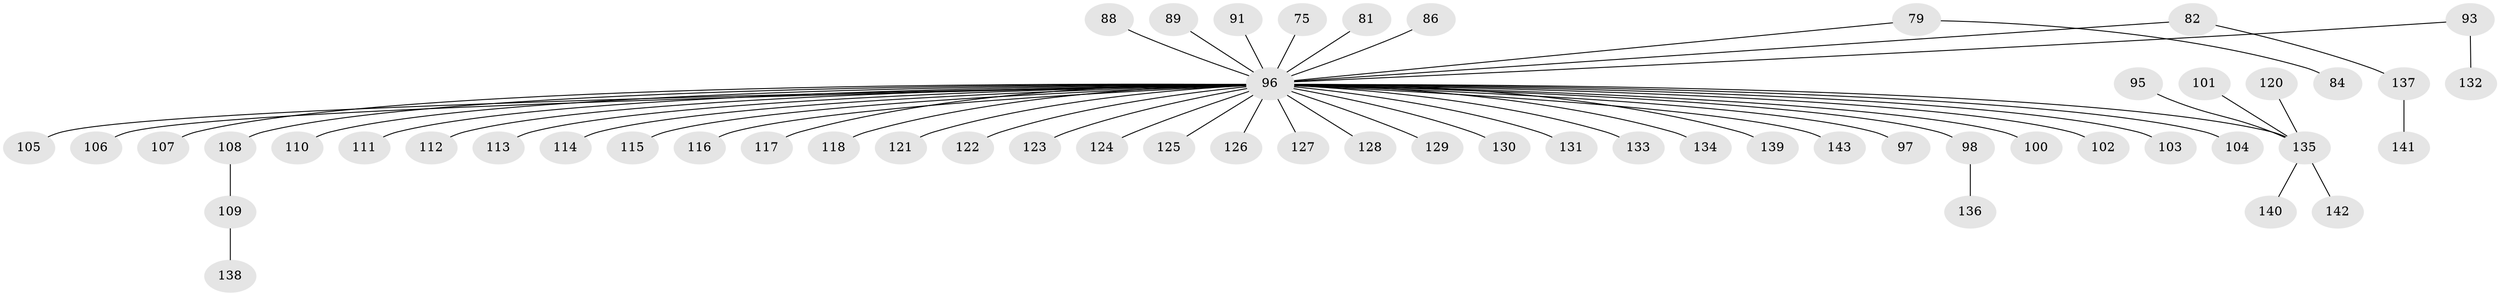 // original degree distribution, {3: 0.16083916083916083, 10: 0.006993006993006993, 2: 0.2867132867132867, 4: 0.04895104895104895, 7: 0.006993006993006993, 6: 0.013986013986013986, 5: 0.013986013986013986, 1: 0.46153846153846156}
// Generated by graph-tools (version 1.1) at 2025/56/03/04/25 21:56:34]
// undirected, 57 vertices, 56 edges
graph export_dot {
graph [start="1"]
  node [color=gray90,style=filled];
  75;
  79;
  81;
  82;
  84;
  86;
  88;
  89;
  91;
  93;
  95;
  96 [super="+87+59+68+55+69+73+90+80+65+71+67+66+94+78"];
  97;
  98;
  100;
  101;
  102;
  103;
  104;
  105;
  106;
  107;
  108 [super="+99"];
  109;
  110;
  111;
  112;
  113;
  114;
  115;
  116;
  117;
  118;
  120;
  121;
  122;
  123;
  124;
  125;
  126 [super="+62+63"];
  127;
  128;
  129;
  130;
  131;
  132;
  133;
  134;
  135 [super="+119"];
  136;
  137;
  138;
  139;
  140;
  141;
  142;
  143;
  75 -- 96;
  79 -- 84;
  79 -- 96;
  81 -- 96;
  82 -- 137;
  82 -- 96;
  86 -- 96;
  88 -- 96;
  89 -- 96;
  91 -- 96;
  93 -- 132;
  93 -- 96;
  95 -- 135;
  96 -- 124;
  96 -- 128;
  96 -- 129;
  96 -- 130;
  96 -- 133;
  96 -- 134;
  96 -- 139;
  96 -- 97;
  96 -- 98;
  96 -- 102;
  96 -- 104;
  96 -- 112;
  96 -- 113;
  96 -- 116;
  96 -- 117;
  96 -- 118;
  96 -- 121;
  96 -- 122;
  96 -- 123;
  96 -- 125;
  96 -- 127;
  96 -- 107;
  96 -- 131;
  96 -- 143;
  96 -- 100;
  96 -- 103;
  96 -- 105;
  96 -- 110;
  96 -- 135;
  96 -- 114;
  96 -- 106;
  96 -- 108;
  96 -- 126;
  96 -- 111;
  96 -- 115;
  98 -- 136;
  101 -- 135;
  108 -- 109;
  109 -- 138;
  120 -- 135;
  135 -- 142;
  135 -- 140;
  137 -- 141;
}
